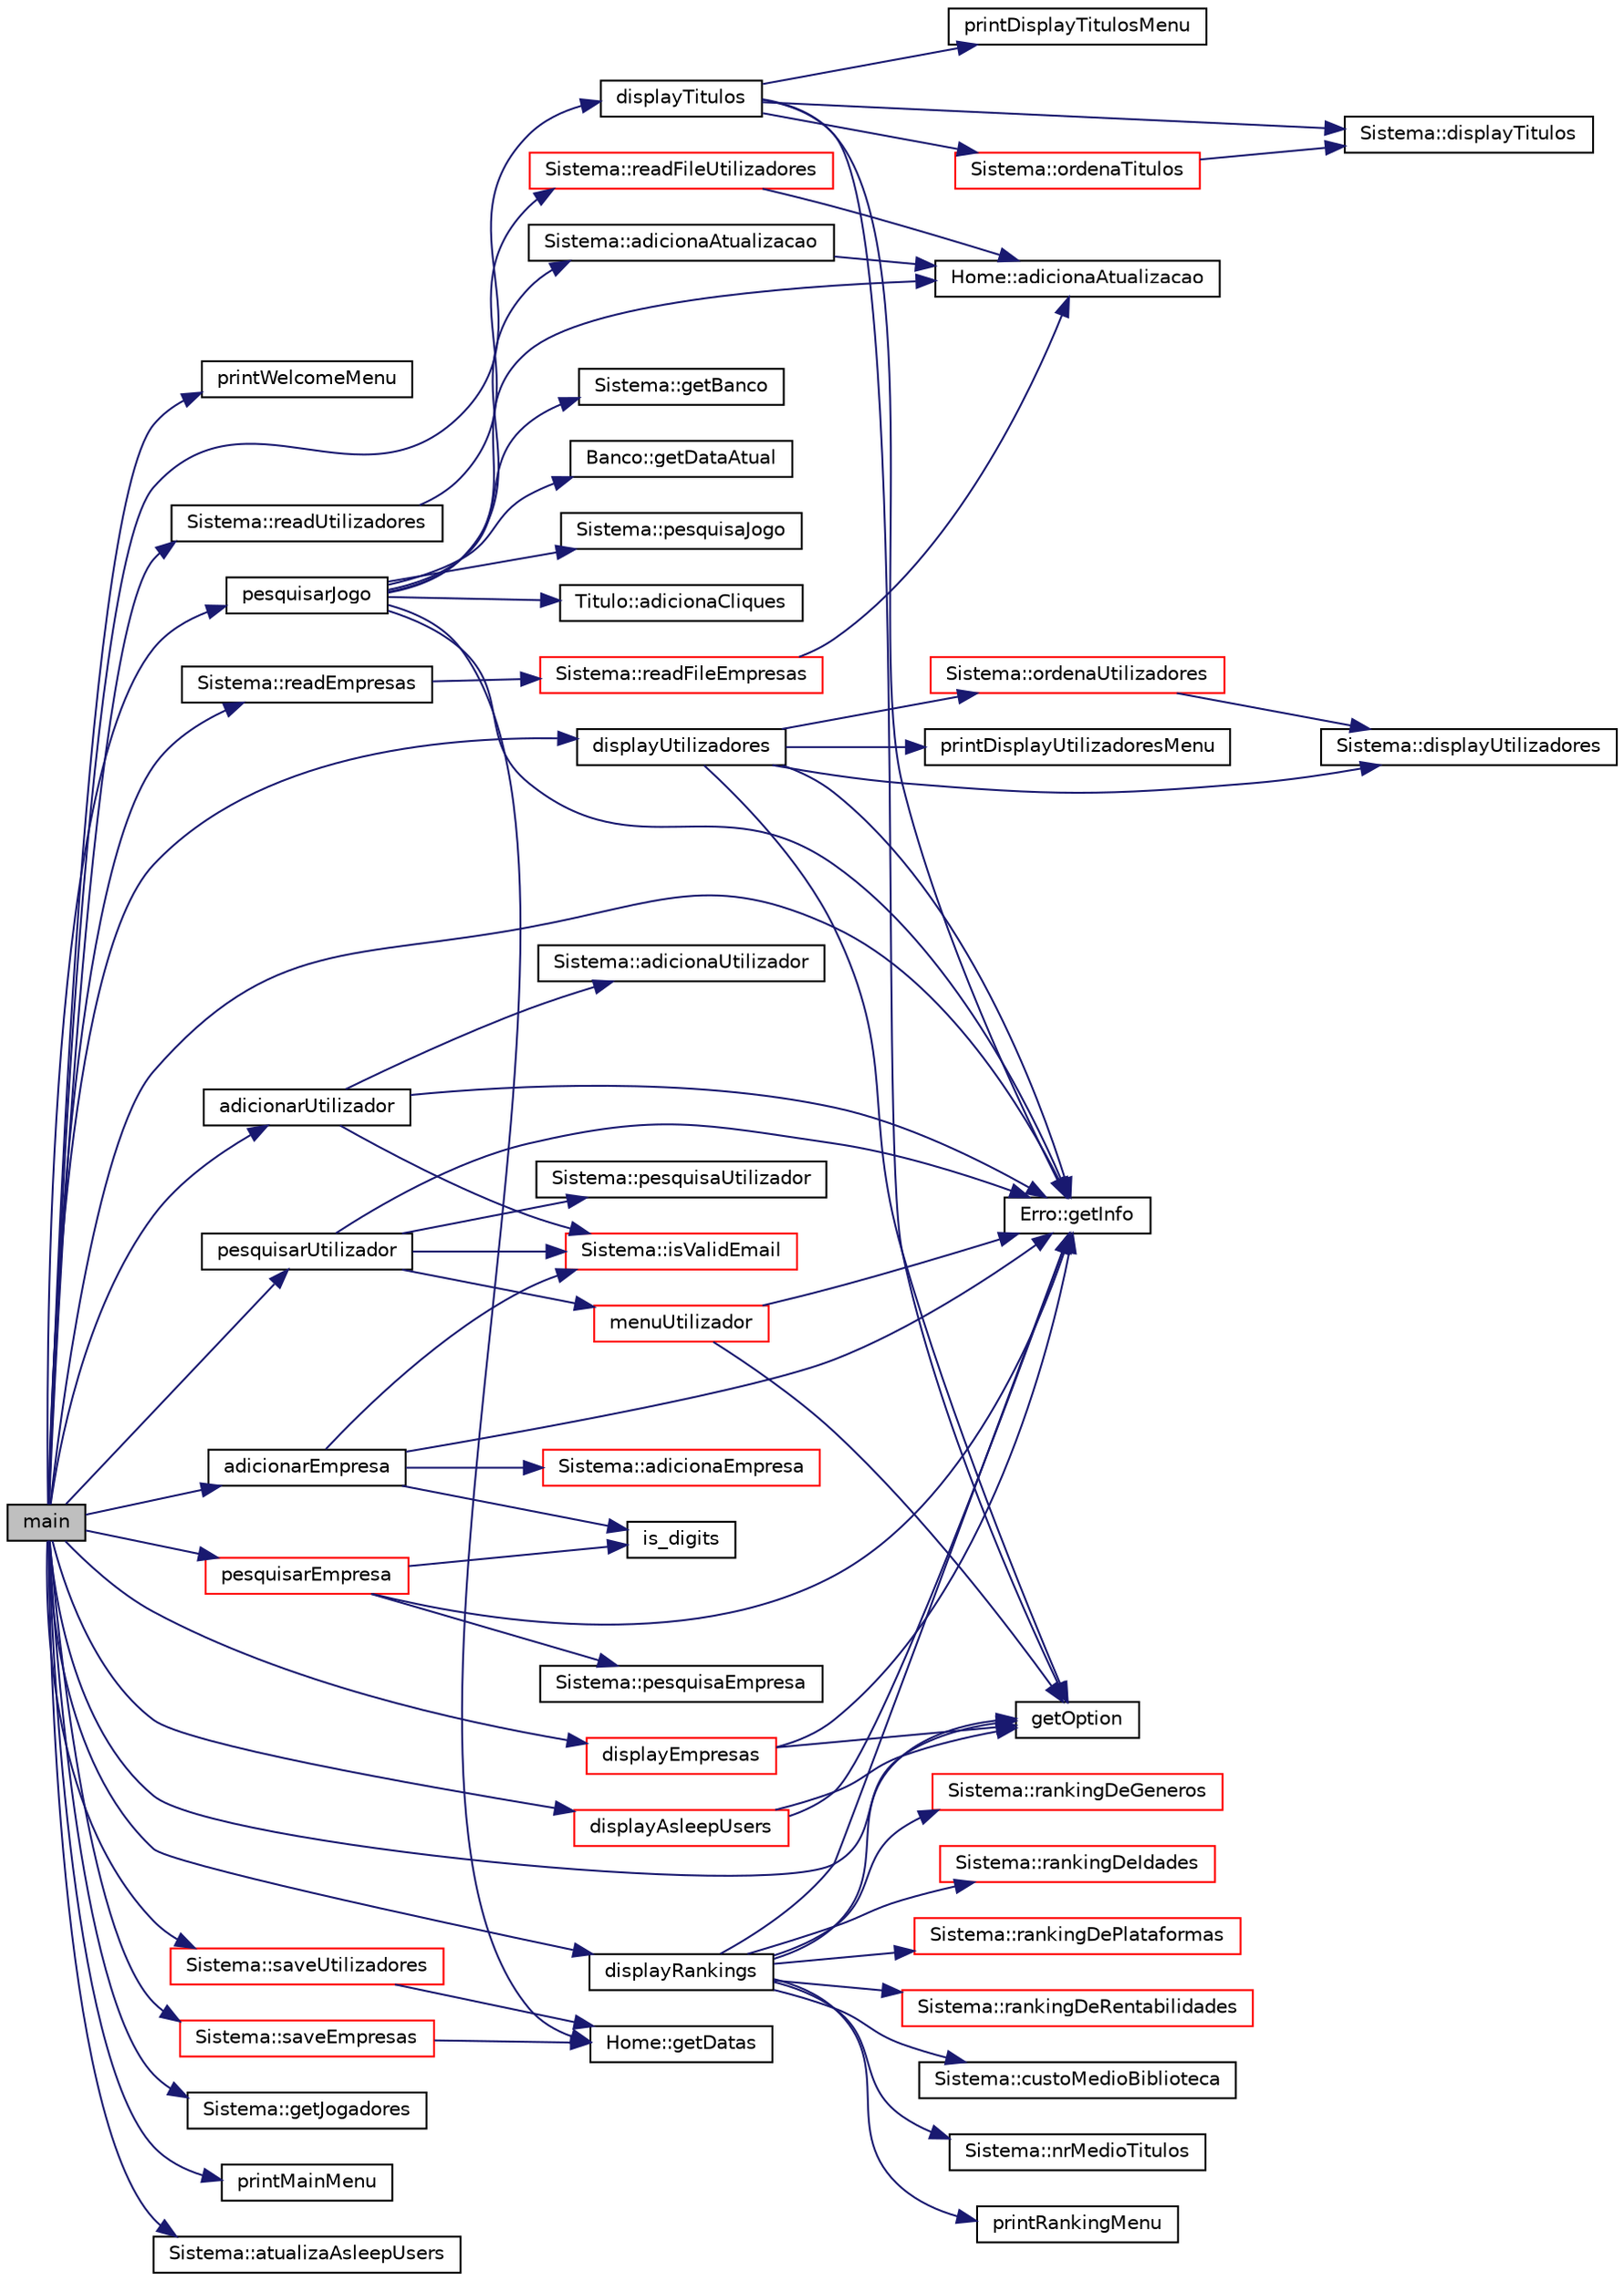 digraph "main"
{
  edge [fontname="Helvetica",fontsize="10",labelfontname="Helvetica",labelfontsize="10"];
  node [fontname="Helvetica",fontsize="10",shape=record];
  rankdir="LR";
  Node132 [label="main",height=0.2,width=0.4,color="black", fillcolor="grey75", style="filled", fontcolor="black"];
  Node132 -> Node133 [color="midnightblue",fontsize="10",style="solid",fontname="Helvetica"];
  Node133 [label="printWelcomeMenu",height=0.2,width=0.4,color="black", fillcolor="white", style="filled",URL="$main_8cpp.html#a89a9bf7f76b270a3a9fc783b4009586c"];
  Node132 -> Node134 [color="midnightblue",fontsize="10",style="solid",fontname="Helvetica"];
  Node134 [label="Sistema::readEmpresas",height=0.2,width=0.4,color="black", fillcolor="white", style="filled",URL="$class_sistema.html#aeffb6968ea519c472e90dfec1a2a072e"];
  Node134 -> Node135 [color="midnightblue",fontsize="10",style="solid",fontname="Helvetica"];
  Node135 [label="Sistema::readFileEmpresas",height=0.2,width=0.4,color="red", fillcolor="white", style="filled",URL="$class_sistema.html#a00f929e5b2ca1dcc821edb14f9de5a24"];
  Node135 -> Node140 [color="midnightblue",fontsize="10",style="solid",fontname="Helvetica"];
  Node140 [label="Home::adicionaAtualizacao",height=0.2,width=0.4,color="black", fillcolor="white", style="filled",URL="$class_home.html#a94aec68b520d98ac38c6794b5771cd53",tooltip="Adiciona uma data ao vetor data_de_atualizacao. "];
  Node132 -> Node141 [color="midnightblue",fontsize="10",style="solid",fontname="Helvetica"];
  Node141 [label="Sistema::readUtilizadores",height=0.2,width=0.4,color="black", fillcolor="white", style="filled",URL="$class_sistema.html#a187636be859f6a6dd7427cb781cd11a5",tooltip="Invoca as funcoes necessarias para ler os utilizadores guardados nos ficheiros. "];
  Node141 -> Node142 [color="midnightblue",fontsize="10",style="solid",fontname="Helvetica"];
  Node142 [label="Sistema::readFileUtilizadores",height=0.2,width=0.4,color="red", fillcolor="white", style="filled",URL="$class_sistema.html#afe05d538e95a0f26d0ddcfd2105de9d3",tooltip="Le um utilizador de um ficheiro. "];
  Node142 -> Node140 [color="midnightblue",fontsize="10",style="solid",fontname="Helvetica"];
  Node132 -> Node158 [color="midnightblue",fontsize="10",style="solid",fontname="Helvetica"];
  Node158 [label="Sistema::getJogadores",height=0.2,width=0.4,color="black", fillcolor="white", style="filled",URL="$class_sistema.html#acb9f4d8c3ee7d1a24f8784c379f660df",tooltip="Devolve os utilizadores do sistema. "];
  Node132 -> Node159 [color="midnightblue",fontsize="10",style="solid",fontname="Helvetica"];
  Node159 [label="printMainMenu",height=0.2,width=0.4,color="black", fillcolor="white", style="filled",URL="$main_8cpp.html#af9dce1973196a5934ee5ec20ea417324"];
  Node132 -> Node160 [color="midnightblue",fontsize="10",style="solid",fontname="Helvetica"];
  Node160 [label="Sistema::atualizaAsleepUsers",height=0.2,width=0.4,color="black", fillcolor="white", style="filled",URL="$class_sistema.html#a265736b1b095448d7343b199a1ade7e5"];
  Node132 -> Node161 [color="midnightblue",fontsize="10",style="solid",fontname="Helvetica"];
  Node161 [label="getOption",height=0.2,width=0.4,color="black", fillcolor="white", style="filled",URL="$main_8cpp.html#a69864162453f9299380c3c91be8fdca4"];
  Node132 -> Node162 [color="midnightblue",fontsize="10",style="solid",fontname="Helvetica"];
  Node162 [label="Erro::getInfo",height=0.2,width=0.4,color="black", fillcolor="white", style="filled",URL="$class_erro.html#abfc1e9735b259d88bb97828a23164eb0",tooltip="Permite obter a descrição do Erro. "];
  Node132 -> Node163 [color="midnightblue",fontsize="10",style="solid",fontname="Helvetica"];
  Node163 [label="displayTitulos",height=0.2,width=0.4,color="black", fillcolor="white", style="filled",URL="$main_8cpp.html#a5e58c15f905db107f320734a18f4e40d"];
  Node163 -> Node164 [color="midnightblue",fontsize="10",style="solid",fontname="Helvetica"];
  Node164 [label="printDisplayTitulosMenu",height=0.2,width=0.4,color="black", fillcolor="white", style="filled",URL="$main_8cpp.html#a6afc9271571dfdc7288faf87e9616e7d"];
  Node163 -> Node161 [color="midnightblue",fontsize="10",style="solid",fontname="Helvetica"];
  Node163 -> Node162 [color="midnightblue",fontsize="10",style="solid",fontname="Helvetica"];
  Node163 -> Node165 [color="midnightblue",fontsize="10",style="solid",fontname="Helvetica"];
  Node165 [label="Sistema::displayTitulos",height=0.2,width=0.4,color="black", fillcolor="white", style="filled",URL="$class_sistema.html#abf82916720d1255bba6437abf0094ca6",tooltip="Mostra os titulos do sistema. "];
  Node163 -> Node166 [color="midnightblue",fontsize="10",style="solid",fontname="Helvetica"];
  Node166 [label="Sistema::ordenaTitulos",height=0.2,width=0.4,color="red", fillcolor="white", style="filled",URL="$class_sistema.html#a6dcecc2ca65f6fdedd042c7431d5ea19",tooltip="Mostra os titulos de forma ordenada. "];
  Node166 -> Node165 [color="midnightblue",fontsize="10",style="solid",fontname="Helvetica"];
  Node132 -> Node179 [color="midnightblue",fontsize="10",style="solid",fontname="Helvetica"];
  Node179 [label="adicionarUtilizador",height=0.2,width=0.4,color="black", fillcolor="white", style="filled",URL="$main_8cpp.html#a874c5a99e7c57fa9c6bc09580292dab9"];
  Node179 -> Node180 [color="midnightblue",fontsize="10",style="solid",fontname="Helvetica"];
  Node180 [label="Sistema::isValidEmail",height=0.2,width=0.4,color="red", fillcolor="white", style="filled",URL="$class_sistema.html#ac120f4aecf81933be110233f8dbf74c6",tooltip="Verifica se o email e valido sintaticamente e verifica a sua existencia, se necessario. "];
  Node179 -> Node162 [color="midnightblue",fontsize="10",style="solid",fontname="Helvetica"];
  Node179 -> Node182 [color="midnightblue",fontsize="10",style="solid",fontname="Helvetica"];
  Node182 [label="Sistema::adicionaUtilizador",height=0.2,width=0.4,color="black", fillcolor="white", style="filled",URL="$class_sistema.html#a51beac85364444837cd4cdff0080bad5",tooltip="Adiciona um novo utilizador ao sistema. "];
  Node132 -> Node183 [color="midnightblue",fontsize="10",style="solid",fontname="Helvetica"];
  Node183 [label="displayUtilizadores",height=0.2,width=0.4,color="black", fillcolor="white", style="filled",URL="$main_8cpp.html#a633c2853177204cb3a7a8033e5b9497c"];
  Node183 -> Node184 [color="midnightblue",fontsize="10",style="solid",fontname="Helvetica"];
  Node184 [label="printDisplayUtilizadoresMenu",height=0.2,width=0.4,color="black", fillcolor="white", style="filled",URL="$main_8cpp.html#a3687e2ced7dee82b39fc1ed74674ecd5"];
  Node183 -> Node161 [color="midnightblue",fontsize="10",style="solid",fontname="Helvetica"];
  Node183 -> Node162 [color="midnightblue",fontsize="10",style="solid",fontname="Helvetica"];
  Node183 -> Node185 [color="midnightblue",fontsize="10",style="solid",fontname="Helvetica"];
  Node185 [label="Sistema::displayUtilizadores",height=0.2,width=0.4,color="black", fillcolor="white", style="filled",URL="$class_sistema.html#ac22188d7bcfb9df24776d67900b9d7fb",tooltip="Mostra os utilizadores do sistema. "];
  Node183 -> Node186 [color="midnightblue",fontsize="10",style="solid",fontname="Helvetica"];
  Node186 [label="Sistema::ordenaUtilizadores",height=0.2,width=0.4,color="red", fillcolor="white", style="filled",URL="$class_sistema.html#ac3b36e6798c903dd0efd102d7a5dd081",tooltip="Mostra os utilizadores de forma ordenada. "];
  Node186 -> Node185 [color="midnightblue",fontsize="10",style="solid",fontname="Helvetica"];
  Node132 -> Node196 [color="midnightblue",fontsize="10",style="solid",fontname="Helvetica"];
  Node196 [label="pesquisarUtilizador",height=0.2,width=0.4,color="black", fillcolor="white", style="filled",URL="$main_8cpp.html#ab36c65bcfd56b6a29bee851e57462ad2"];
  Node196 -> Node180 [color="midnightblue",fontsize="10",style="solid",fontname="Helvetica"];
  Node196 -> Node162 [color="midnightblue",fontsize="10",style="solid",fontname="Helvetica"];
  Node196 -> Node197 [color="midnightblue",fontsize="10",style="solid",fontname="Helvetica"];
  Node197 [label="Sistema::pesquisaUtilizador",height=0.2,width=0.4,color="black", fillcolor="white", style="filled",URL="$class_sistema.html#a6f2d2d67cb8464771272e60511045032",tooltip="Pesquisa um utilizador. "];
  Node196 -> Node198 [color="midnightblue",fontsize="10",style="solid",fontname="Helvetica"];
  Node198 [label="menuUtilizador",height=0.2,width=0.4,color="red", fillcolor="white", style="filled",URL="$main_8cpp.html#a41dd1ea1b95901e643be4af34f6dcfbf"];
  Node198 -> Node161 [color="midnightblue",fontsize="10",style="solid",fontname="Helvetica"];
  Node198 -> Node162 [color="midnightblue",fontsize="10",style="solid",fontname="Helvetica"];
  Node132 -> Node233 [color="midnightblue",fontsize="10",style="solid",fontname="Helvetica"];
  Node233 [label="pesquisarJogo",height=0.2,width=0.4,color="black", fillcolor="white", style="filled",URL="$main_8cpp.html#a84916567707f41d606bb5cbdd44d6c17"];
  Node233 -> Node207 [color="midnightblue",fontsize="10",style="solid",fontname="Helvetica"];
  Node207 [label="Sistema::pesquisaJogo",height=0.2,width=0.4,color="black", fillcolor="white", style="filled",URL="$class_sistema.html#a0fb81a4685bb24024295c89d22d6d719",tooltip="Pesquisa um titulo. "];
  Node233 -> Node234 [color="midnightblue",fontsize="10",style="solid",fontname="Helvetica"];
  Node234 [label="Titulo::adicionaCliques",height=0.2,width=0.4,color="black", fillcolor="white", style="filled",URL="$class_titulo.html#a0cf99e4a2b522a7acae425593e87efec",tooltip="Adiciona um numero de cliques. "];
  Node233 -> Node140 [color="midnightblue",fontsize="10",style="solid",fontname="Helvetica"];
  Node233 -> Node225 [color="midnightblue",fontsize="10",style="solid",fontname="Helvetica"];
  Node225 [label="Sistema::getBanco",height=0.2,width=0.4,color="black", fillcolor="white", style="filled",URL="$class_sistema.html#abb768fdc8d4b8290ab4a267fc7a84a39",tooltip="Devolve o banco do sistema. "];
  Node233 -> Node210 [color="midnightblue",fontsize="10",style="solid",fontname="Helvetica"];
  Node210 [label="Banco::getDataAtual",height=0.2,width=0.4,color="black", fillcolor="white", style="filled",URL="$class_banco.html#a0735f07636c578666068a16f6ecccd91",tooltip="Devolve a data atual. "];
  Node233 -> Node235 [color="midnightblue",fontsize="10",style="solid",fontname="Helvetica"];
  Node235 [label="Sistema::adicionaAtualizacao",height=0.2,width=0.4,color="black", fillcolor="white", style="filled",URL="$class_sistema.html#aa91f2955f6b47f4dc0523b86b94c6309",tooltip="Adiciona uma atualizacao a um titulo do sistema. "];
  Node235 -> Node140 [color="midnightblue",fontsize="10",style="solid",fontname="Helvetica"];
  Node233 -> Node236 [color="midnightblue",fontsize="10",style="solid",fontname="Helvetica"];
  Node236 [label="Home::getDatas",height=0.2,width=0.4,color="black", fillcolor="white", style="filled",URL="$class_home.html#a0ab7279a76525f48cb1b64b8bae98a44",tooltip="Devolve membro dado vetor de datas. "];
  Node233 -> Node162 [color="midnightblue",fontsize="10",style="solid",fontname="Helvetica"];
  Node132 -> Node237 [color="midnightblue",fontsize="10",style="solid",fontname="Helvetica"];
  Node237 [label="displayRankings",height=0.2,width=0.4,color="black", fillcolor="white", style="filled",URL="$main_8cpp.html#a0932ac5f24cb3fdd2a58f8d5bbdc9507"];
  Node237 -> Node238 [color="midnightblue",fontsize="10",style="solid",fontname="Helvetica"];
  Node238 [label="printRankingMenu",height=0.2,width=0.4,color="black", fillcolor="white", style="filled",URL="$main_8cpp.html#a3da8cb0d6e5160fb3cf923a352965ff4"];
  Node237 -> Node161 [color="midnightblue",fontsize="10",style="solid",fontname="Helvetica"];
  Node237 -> Node162 [color="midnightblue",fontsize="10",style="solid",fontname="Helvetica"];
  Node237 -> Node239 [color="midnightblue",fontsize="10",style="solid",fontname="Helvetica"];
  Node239 [label="Sistema::rankingDeGeneros",height=0.2,width=0.4,color="red", fillcolor="white", style="filled",URL="$class_sistema.html#afc03af6008df8639b1d1878388f70886",tooltip="Mostra o ranking de popularidade de generos. "];
  Node237 -> Node241 [color="midnightblue",fontsize="10",style="solid",fontname="Helvetica"];
  Node241 [label="Sistema::rankingDeIdades",height=0.2,width=0.4,color="red", fillcolor="white", style="filled",URL="$class_sistema.html#a922993ab8f9dd2e8eb853edf3172543b",tooltip="Mostra o ranking de popularidade de idades. "];
  Node237 -> Node242 [color="midnightblue",fontsize="10",style="solid",fontname="Helvetica"];
  Node242 [label="Sistema::rankingDePlataformas",height=0.2,width=0.4,color="red", fillcolor="white", style="filled",URL="$class_sistema.html#a6e4c08a6ee3c8f5721e46f64823fd6a3",tooltip="Mostra o ranking de popularidade de plataformas. "];
  Node237 -> Node243 [color="midnightblue",fontsize="10",style="solid",fontname="Helvetica"];
  Node243 [label="Sistema::rankingDeRentabilidades",height=0.2,width=0.4,color="red", fillcolor="white", style="filled",URL="$class_sistema.html#a6fb78c2cafbf5b6703d126ef43ba43f0",tooltip="Mostra o ranking de titulos por rentabilidade. "];
  Node237 -> Node246 [color="midnightblue",fontsize="10",style="solid",fontname="Helvetica"];
  Node246 [label="Sistema::custoMedioBiblioteca",height=0.2,width=0.4,color="black", fillcolor="white", style="filled",URL="$class_sistema.html#ab5d9cff098cf2551f1c31d2ba720fb3c",tooltip="Custo meido de uma biblioteca. "];
  Node237 -> Node247 [color="midnightblue",fontsize="10",style="solid",fontname="Helvetica"];
  Node247 [label="Sistema::nrMedioTitulos",height=0.2,width=0.4,color="black", fillcolor="white", style="filled",URL="$class_sistema.html#a588450a81753c22b0454580fde17a7a7",tooltip="Numero medio de titulos nas bibliotecas dos utilizadores do sistema. "];
  Node132 -> Node248 [color="midnightblue",fontsize="10",style="solid",fontname="Helvetica"];
  Node248 [label="adicionarEmpresa",height=0.2,width=0.4,color="black", fillcolor="white", style="filled",URL="$main_8cpp.html#ae1e120878470259b19387b335d21eb69"];
  Node248 -> Node180 [color="midnightblue",fontsize="10",style="solid",fontname="Helvetica"];
  Node248 -> Node162 [color="midnightblue",fontsize="10",style="solid",fontname="Helvetica"];
  Node248 -> Node249 [color="midnightblue",fontsize="10",style="solid",fontname="Helvetica"];
  Node249 [label="is_digits",height=0.2,width=0.4,color="black", fillcolor="white", style="filled",URL="$main_8cpp.html#a6c175a1424e435dba38c472eaf2f5535"];
  Node248 -> Node250 [color="midnightblue",fontsize="10",style="solid",fontname="Helvetica"];
  Node250 [label="Sistema::adicionaEmpresa",height=0.2,width=0.4,color="red", fillcolor="white", style="filled",URL="$class_sistema.html#a41eddc54d36ac140608dd259c085ba88",tooltip="Adiciona uma nova empresa ao sistema. "];
  Node132 -> Node253 [color="midnightblue",fontsize="10",style="solid",fontname="Helvetica"];
  Node253 [label="pesquisarEmpresa",height=0.2,width=0.4,color="red", fillcolor="white", style="filled",URL="$main_8cpp.html#ab5d3bc5e7f94dade3058f2afb385c8a4"];
  Node253 -> Node249 [color="midnightblue",fontsize="10",style="solid",fontname="Helvetica"];
  Node253 -> Node254 [color="midnightblue",fontsize="10",style="solid",fontname="Helvetica"];
  Node254 [label="Sistema::pesquisaEmpresa",height=0.2,width=0.4,color="black", fillcolor="white", style="filled",URL="$class_sistema.html#a1f22677c42afd48be088f2eca428dede",tooltip="Pesquisa uma empresa. "];
  Node253 -> Node162 [color="midnightblue",fontsize="10",style="solid",fontname="Helvetica"];
  Node132 -> Node262 [color="midnightblue",fontsize="10",style="solid",fontname="Helvetica"];
  Node262 [label="displayEmpresas",height=0.2,width=0.4,color="red", fillcolor="white", style="filled",URL="$main_8cpp.html#a3a9e67719857d943301b2926cd804e8c"];
  Node262 -> Node161 [color="midnightblue",fontsize="10",style="solid",fontname="Helvetica"];
  Node262 -> Node162 [color="midnightblue",fontsize="10",style="solid",fontname="Helvetica"];
  Node132 -> Node265 [color="midnightblue",fontsize="10",style="solid",fontname="Helvetica"];
  Node265 [label="displayAsleepUsers",height=0.2,width=0.4,color="red", fillcolor="white", style="filled",URL="$main_8cpp.html#ae8e4ad4c7859f965d182b4bfb5e16abc"];
  Node265 -> Node161 [color="midnightblue",fontsize="10",style="solid",fontname="Helvetica"];
  Node265 -> Node162 [color="midnightblue",fontsize="10",style="solid",fontname="Helvetica"];
  Node132 -> Node268 [color="midnightblue",fontsize="10",style="solid",fontname="Helvetica"];
  Node268 [label="Sistema::saveUtilizadores",height=0.2,width=0.4,color="red", fillcolor="white", style="filled",URL="$class_sistema.html#af25036f1b2d4abc30447c45f3c3237b8"];
  Node268 -> Node236 [color="midnightblue",fontsize="10",style="solid",fontname="Helvetica"];
  Node132 -> Node275 [color="midnightblue",fontsize="10",style="solid",fontname="Helvetica"];
  Node275 [label="Sistema::saveEmpresas",height=0.2,width=0.4,color="red", fillcolor="white", style="filled",URL="$class_sistema.html#ada4619fbedcb5a07d807545caebd5c57"];
  Node275 -> Node236 [color="midnightblue",fontsize="10",style="solid",fontname="Helvetica"];
}
